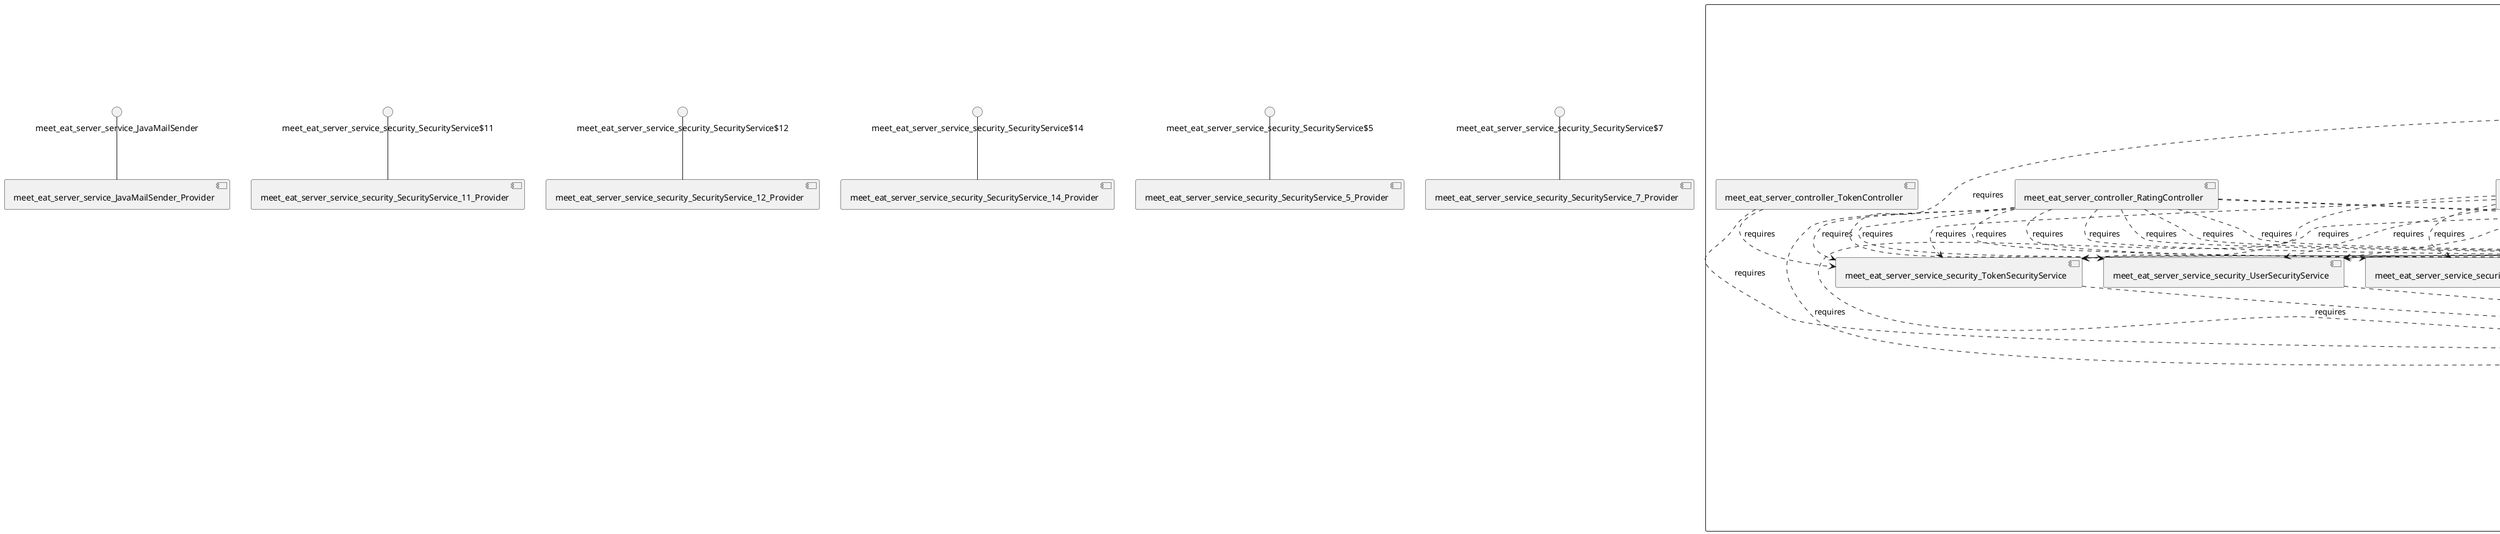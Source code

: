 @startuml
skinparam fixCircleLabelOverlapping true
skinparam componentStyle uml2
component "meet_eat_server\n\n\n\n\n\n" {
[meet_eat_server_service_EmailService]
[meet_eat_server_repository_SubscriptionRepository]
[meet_eat_server_repository_TagRepository]
[meet_eat_server_controller_TokenController]
[meet_eat_server_service_TokenService]
[meet_eat_server_service_BookmarkService]
[meet_eat_server_controller_TagController]
[meet_eat_server_controller_OfferController]
[meet_eat_server_repository_UserRepository]
[meet_eat_server_repository_OfferRepository]
[meet_eat_server_repository_RatingRepository]
[meet_eat_server_service_UserService]
[meet_eat_server_controller_UserController]
[meet_eat_server_service_security_TagSecurityService]
[meet_eat_server_service_TagService]
[meet_eat_server_service_RatingService]
[meet_eat_server_repository_ParticipationRepository]
[meet_eat_server_controller_SubscriptionController]
[meet_eat_server_service_ReportService]
[meet_eat_server_service_security_UserSecurityService]
[meet_eat_server_service_security_OfferSecurityService]
[meet_eat_server_repository_ReportRepository]
[meet_eat_server_service_ParticipationService]
[meet_eat_server_service_security_ReportSecurityService]
[meet_eat_server_service_security_SubscriptionSecurityService]
[meet_eat_server_service_security_BookmarkSecurityService]
[meet_eat_server_service_security_RatingSecurityService]
[meet_eat_server_repository_BookmarkRepository]
[meet_eat_server_controller_RatingController]
[meet_eat_server_controller_ParticipationController]
[meet_eat_server_service_security_TokenSecurityService]
[meet_eat_server_service_OfferService]
[meet_eat_server_service_SubscriptionService]
[meet_eat_server_repository_TokenRepository]
[meet_eat_server_controller_ReportController]
[meet_eat_server_service_security_ParticipationSecurityService]
[meet_eat_server_controller_BookmarkController]
[meet_eat_server_service_UserService]..>[meet_eat_server_service_ParticipationService] : requires
[meet_eat_server_controller_ReportController]..>[meet_eat_server_service_security_RatingSecurityService] : requires
[meet_eat_server_controller_SubscriptionController]..>[meet_eat_server_service_security_BookmarkSecurityService] : requires
[meet_eat_server_controller_TokenController]..>[meet_eat_server_service_TokenService] : requires
[meet_eat_server_controller_BookmarkController]..>[meet_eat_server_service_BookmarkService] : requires
[meet_eat_server_controller_OfferController]..>[meet_eat_server_service_OfferService] : requires
[meet_eat_server_service_security_BookmarkSecurityService]..>[meet_eat_server_service_TokenService] : requires
[meet_eat_server_controller_TagController]..>[meet_eat_server_service_TagService] : requires
[meet_eat_server_controller_ReportController]..>[meet_eat_server_service_security_TagSecurityService] : requires
[meet_eat_server_controller_ParticipationController]..>[meet_eat_server_service_security_BookmarkSecurityService] : requires
[meet_eat_server_controller_ReportController]..>[meet_eat_server_service_ReportService] : requires
[meet_eat_server_controller_RatingController]..>[meet_eat_server_service_security_TokenSecurityService] : requires
[meet_eat_server_service_security_TagSecurityService]..>[meet_eat_server_service_TokenService] : requires
[meet_eat_server_controller_ReportController]..>[meet_eat_server_service_security_ParticipationSecurityService] : requires
[meet_eat_server_controller_ReportController]..>[meet_eat_server_service_security_ReportSecurityService] : requires
[meet_eat_server_service_security_SubscriptionSecurityService]..>[meet_eat_server_service_TokenService] : requires
[meet_eat_server_controller_ReportController]..>[meet_eat_server_service_security_BookmarkSecurityService] : requires
[meet_eat_server_controller_ParticipationController]..>[meet_eat_server_service_security_SubscriptionSecurityService] : requires
[meet_eat_server_service_UserService]..>[meet_eat_server_service_BookmarkService] : requires
[meet_eat_server_service_UserService]..>[meet_eat_server_service_RatingService] : requires
[meet_eat_server_controller_SubscriptionController]..>[meet_eat_server_service_security_RatingSecurityService] : requires
[meet_eat_server_service_ParticipationService]..>[meet_eat_server_repository_ParticipationRepository] : requires
[meet_eat_server_service_BookmarkService]..>[meet_eat_server_repository_BookmarkRepository] : requires
[meet_eat_server_controller_RatingController]..>[meet_eat_server_service_security_UserSecurityService] : requires
[meet_eat_server_controller_ReportController]..>[meet_eat_server_service_security_OfferSecurityService] : requires
[meet_eat_server_service_security_RatingSecurityService]..>[meet_eat_server_service_TokenService] : requires
[meet_eat_server_controller_ReportController]..>[meet_eat_server_service_security_UserSecurityService] : requires
[meet_eat_server_controller_ReportController]..>[meet_eat_server_service_security_TokenSecurityService] : requires
[meet_eat_server_service_UserService]..>[meet_eat_server_service_SubscriptionService] : requires
[meet_eat_server_service_security_TokenSecurityService]..>[meet_eat_server_service_TokenService] : requires
[meet_eat_server_controller_RatingController]..>[meet_eat_server_service_security_ParticipationSecurityService] : requires
[meet_eat_server_service_OfferService]..>[meet_eat_server_repository_OfferRepository] : requires
[meet_eat_server_service_TagService]..>[meet_eat_server_repository_TagRepository] : requires
[meet_eat_server_controller_UserController]..>[meet_eat_server_service_security_UserSecurityService] : requires
[meet_eat_server_service_UserService]..>[meet_eat_server_service_TokenService] : requires
[meet_eat_server_service_OfferService]..>[meet_eat_server_service_ParticipationService] : requires
[meet_eat_server_service_security_ReportSecurityService]..>[meet_eat_server_service_TokenService] : requires
[meet_eat_server_service_TokenService]..>[meet_eat_server_service_UserService] : requires
[meet_eat_server_controller_SubscriptionController]..>[meet_eat_server_service_security_ParticipationSecurityService] : requires
[meet_eat_server_service_UserService]..>[meet_eat_server_service_OfferService] : requires
[meet_eat_server_service_OfferService]..>[meet_eat_server_service_ReportService] : requires
[meet_eat_server_controller_SubscriptionController]..>[meet_eat_server_service_security_UserSecurityService] : requires
[meet_eat_server_controller_RatingController]..>[meet_eat_server_service_security_RatingSecurityService] : requires
[meet_eat_server_controller_BookmarkController]..>[meet_eat_server_service_security_ParticipationSecurityService] : requires
[meet_eat_server_controller_ParticipationController]..>[meet_eat_server_service_security_ParticipationSecurityService] : requires
[meet_eat_server_controller_BookmarkController]..>[meet_eat_server_service_security_OfferSecurityService] : requires
[meet_eat_server_controller_ParticipationController]..>[meet_eat_server_service_security_OfferSecurityService] : requires
[meet_eat_server_service_security_OfferSecurityService]..>[meet_eat_server_service_TokenService] : requires
[meet_eat_server_controller_ParticipationController]..>[meet_eat_server_service_security_TagSecurityService] : requires
[meet_eat_server_controller_BookmarkController]..>[meet_eat_server_service_security_ReportSecurityService] : requires
[meet_eat_server_controller_TagController]..>[meet_eat_server_service_security_TagSecurityService] : requires
[meet_eat_server_service_security_ParticipationSecurityService]..>[meet_eat_server_service_TokenService] : requires
[meet_eat_server_service_RatingService]..>[meet_eat_server_service_UserService] : requires
[meet_eat_server_service_UserService]..>[meet_eat_server_repository_UserRepository] : requires
[meet_eat_server_controller_BookmarkController]..>[meet_eat_server_service_security_TagSecurityService] : requires
[meet_eat_server_service_ReportService]..>[meet_eat_server_repository_ReportRepository] : requires
[meet_eat_server_controller_BookmarkController]..>[meet_eat_server_service_security_UserSecurityService] : requires
[meet_eat_server_controller_BookmarkController]..>[meet_eat_server_service_security_OfferSecurityService] : requires
[meet_eat_server_controller_SubscriptionController]..>[meet_eat_server_service_security_SubscriptionSecurityService] : requires
[meet_eat_server_controller_RatingController]..>[meet_eat_server_service_security_ReportSecurityService] : requires
[meet_eat_server_service_SubscriptionService]..>[meet_eat_server_repository_SubscriptionRepository] : requires
[meet_eat_server_controller_OfferController]..>[meet_eat_server_service_security_OfferSecurityService] : requires
[meet_eat_server_controller_RatingController]..>[meet_eat_server_service_security_OfferSecurityService] : requires
[meet_eat_server_controller_SubscriptionController]..>[meet_eat_server_service_security_TokenSecurityService] : requires
[meet_eat_server_service_OfferService]..>[meet_eat_server_service_RatingService] : requires
[meet_eat_server_controller_RatingController]..>[meet_eat_server_service_RatingService] : requires
[meet_eat_server_service_BookmarkService]..>[meet_eat_server_service_UserService] : requires
[meet_eat_server_controller_SubscriptionController]..>[meet_eat_server_service_security_ReportSecurityService] : requires
[meet_eat_server_controller_ParticipationController]..>[meet_eat_server_service_security_OfferSecurityService] : requires
[meet_eat_server_controller_BookmarkController]..>[meet_eat_server_service_security_RatingSecurityService] : requires
[meet_eat_server_controller_SubscriptionController]..>[meet_eat_server_service_security_OfferSecurityService] : requires
[meet_eat_server_controller_ReportController]..>[meet_eat_server_service_security_SubscriptionSecurityService] : requires
[meet_eat_server_service_SubscriptionService]..>[meet_eat_server_service_UserService] : requires
[meet_eat_server_controller_ParticipationController]..>[meet_eat_server_service_ParticipationService] : requires
[meet_eat_server_controller_ParticipationController]..>[meet_eat_server_service_security_ReportSecurityService] : requires
[meet_eat_server_controller_BookmarkController]..>[meet_eat_server_service_security_TokenSecurityService] : requires
[meet_eat_server_service_security_UserSecurityService]..>[meet_eat_server_service_TokenService] : requires
[meet_eat_server_controller_ParticipationController]..>[meet_eat_server_service_security_TokenSecurityService] : requires
[meet_eat_server_controller_RatingController]..>[meet_eat_server_service_security_BookmarkSecurityService] : requires
[meet_eat_server_service_ParticipationService]..>[meet_eat_server_service_OfferService] : requires
[meet_eat_server_service_TokenService]..>[meet_eat_server_repository_TokenRepository] : requires
[meet_eat_server_controller_RatingController]..>[meet_eat_server_service_security_OfferSecurityService] : requires
[meet_eat_server_service_RatingService]..>[meet_eat_server_repository_RatingRepository] : requires
[meet_eat_server_controller_SubscriptionController]..>[meet_eat_server_service_security_OfferSecurityService] : requires
[meet_eat_server_controller_TokenController]..>[meet_eat_server_service_security_TokenSecurityService] : requires
[meet_eat_server_controller_UserController]..>[meet_eat_server_service_UserService] : requires
[meet_eat_server_controller_BookmarkController]..>[meet_eat_server_service_security_BookmarkSecurityService] : requires
[meet_eat_server_controller_ParticipationController]..>[meet_eat_server_service_security_UserSecurityService] : requires
[meet_eat_server_service_OfferService]..>[meet_eat_server_service_SubscriptionService] : requires
[meet_eat_server_controller_RatingController]..>[meet_eat_server_service_security_TagSecurityService] : requires
[meet_eat_server_controller_ReportController]..>[meet_eat_server_service_security_OfferSecurityService] : requires
[meet_eat_server_controller_RatingController]..>[meet_eat_server_service_security_SubscriptionSecurityService] : requires
[meet_eat_server_service_OfferService]..>[meet_eat_server_service_BookmarkService] : requires
[meet_eat_server_controller_SubscriptionController]..>[meet_eat_server_service_SubscriptionService] : requires
[meet_eat_server_service_UserService]..>[meet_eat_server_service_EmailService] : requires
[meet_eat_server_service_UserService]..>[meet_eat_server_service_ReportService] : requires
[meet_eat_server_controller_SubscriptionController]..>[meet_eat_server_service_security_TagSecurityService] : requires
[meet_eat_server_controller_BookmarkController]..>[meet_eat_server_service_security_SubscriptionSecurityService] : requires
[meet_eat_server_service_OfferService]..>[meet_eat_server_service_UserService] : requires
[meet_eat_server_controller_ParticipationController]..>[meet_eat_server_service_security_RatingSecurityService] : requires
}
interface "meet_eat_server_service_JavaMailSender" as interface.meet_eat_server_service_JavaMailSender
interface.meet_eat_server_service_JavaMailSender--[meet_eat_server_service_JavaMailSender_Provider]
interface "meet_eat_server_service_security_SecurityService$11" as interface.meet_eat_server_service_security_SecurityService_11
interface.meet_eat_server_service_security_SecurityService_11--[meet_eat_server_service_security_SecurityService_11_Provider]
interface "meet_eat_server_service_security_SecurityService$12" as interface.meet_eat_server_service_security_SecurityService_12
interface.meet_eat_server_service_security_SecurityService_12--[meet_eat_server_service_security_SecurityService_12_Provider]
interface "meet_eat_server_service_security_SecurityService$14" as interface.meet_eat_server_service_security_SecurityService_14
interface.meet_eat_server_service_security_SecurityService_14--[meet_eat_server_service_security_SecurityService_14_Provider]
interface "meet_eat_server_service_security_SecurityService$5" as interface.meet_eat_server_service_security_SecurityService_5
interface.meet_eat_server_service_security_SecurityService_5--[meet_eat_server_service_security_SecurityService_5_Provider]
interface "meet_eat_server_service_security_SecurityService$7" as interface.meet_eat_server_service_security_SecurityService_7
interface.meet_eat_server_service_security_SecurityService_7--[meet_eat_server_service_security_SecurityService_7_Provider]

@enduml
